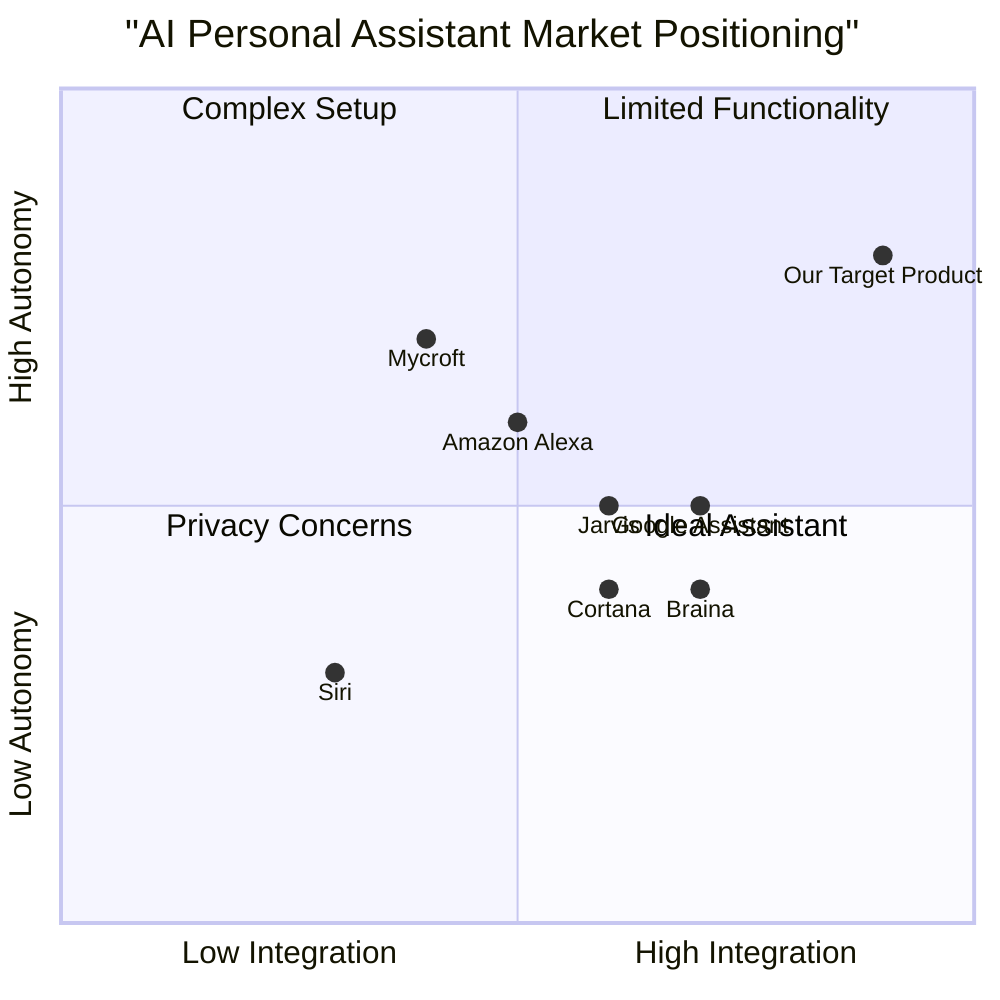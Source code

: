 quadrantChart
    title "AI Personal Assistant Market Positioning"
    x-axis "Low Integration" --> "High Integration"
    y-axis "Low Autonomy" --> "High Autonomy"
    quadrant-1 "Limited Functionality"
    quadrant-2 "Complex Setup"
    quadrant-3 "Privacy Concerns"
    quadrant-4 "Ideal Assistant"
    "Cortana": [0.6, 0.4]
    "Google Assistant": [0.7, 0.5]
    "Siri": [0.3, 0.3]
    "Amazon Alexa": [0.5, 0.6]
    "Braina": [0.7, 0.4]
    "Jarvis": [0.6, 0.5]
    "Mycroft": [0.4, 0.7]
    "Our Target Product": [0.9, 0.8]